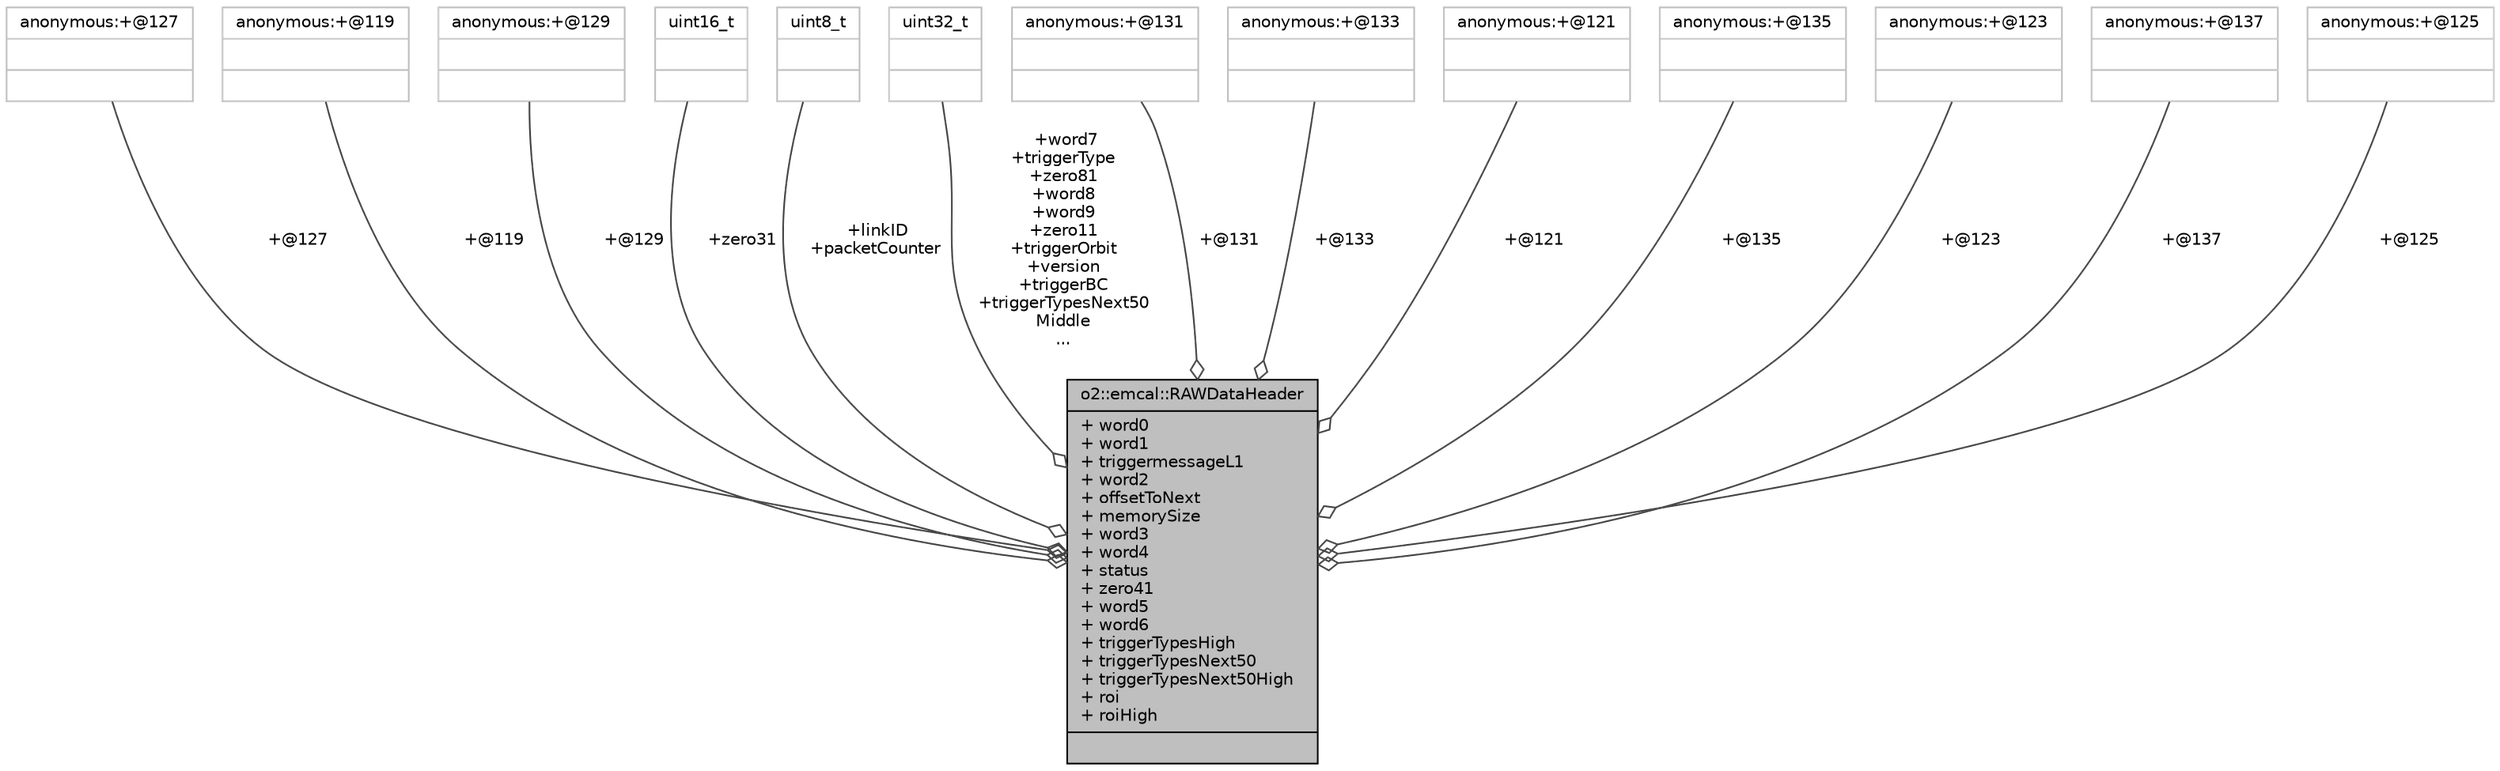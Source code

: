 digraph "o2::emcal::RAWDataHeader"
{
 // INTERACTIVE_SVG=YES
  bgcolor="transparent";
  edge [fontname="Helvetica",fontsize="10",labelfontname="Helvetica",labelfontsize="10"];
  node [fontname="Helvetica",fontsize="10",shape=record];
  Node1 [label="{o2::emcal::RAWDataHeader\n|+ word0\l+ word1\l+ triggermessageL1\l+ word2\l+ offsetToNext\l+ memorySize\l+ word3\l+ word4\l+ status\l+ zero41\l+ word5\l+ word6\l+ triggerTypesHigh\l+ triggerTypesNext50\l+ triggerTypesNext50High\l+ roi\l+ roiHigh\l|}",height=0.2,width=0.4,color="black", fillcolor="grey75", style="filled", fontcolor="black"];
  Node2 -> Node1 [color="grey25",fontsize="10",style="solid",label=" +@127" ,arrowhead="odiamond",fontname="Helvetica"];
  Node2 [label="{anonymous:+@127\n||}",height=0.2,width=0.4,color="grey75"];
  Node3 -> Node1 [color="grey25",fontsize="10",style="solid",label=" +@119" ,arrowhead="odiamond",fontname="Helvetica"];
  Node3 [label="{anonymous:+@119\n||}",height=0.2,width=0.4,color="grey75"];
  Node4 -> Node1 [color="grey25",fontsize="10",style="solid",label=" +@129" ,arrowhead="odiamond",fontname="Helvetica"];
  Node4 [label="{anonymous:+@129\n||}",height=0.2,width=0.4,color="grey75"];
  Node5 -> Node1 [color="grey25",fontsize="10",style="solid",label=" +zero31" ,arrowhead="odiamond",fontname="Helvetica"];
  Node5 [label="{uint16_t\n||}",height=0.2,width=0.4,color="grey75"];
  Node6 -> Node1 [color="grey25",fontsize="10",style="solid",label=" +linkID\n+packetCounter" ,arrowhead="odiamond",fontname="Helvetica"];
  Node6 [label="{uint8_t\n||}",height=0.2,width=0.4,color="grey75"];
  Node7 -> Node1 [color="grey25",fontsize="10",style="solid",label=" +word7\n+triggerType\n+zero81\n+word8\n+word9\n+zero11\n+triggerOrbit\n+version\n+triggerBC\n+triggerTypesNext50\lMiddle\n..." ,arrowhead="odiamond",fontname="Helvetica"];
  Node7 [label="{uint32_t\n||}",height=0.2,width=0.4,color="grey75"];
  Node8 -> Node1 [color="grey25",fontsize="10",style="solid",label=" +@131" ,arrowhead="odiamond",fontname="Helvetica"];
  Node8 [label="{anonymous:+@131\n||}",height=0.2,width=0.4,color="grey75"];
  Node9 -> Node1 [color="grey25",fontsize="10",style="solid",label=" +@133" ,arrowhead="odiamond",fontname="Helvetica"];
  Node9 [label="{anonymous:+@133\n||}",height=0.2,width=0.4,color="grey75"];
  Node10 -> Node1 [color="grey25",fontsize="10",style="solid",label=" +@121" ,arrowhead="odiamond",fontname="Helvetica"];
  Node10 [label="{anonymous:+@121\n||}",height=0.2,width=0.4,color="grey75"];
  Node11 -> Node1 [color="grey25",fontsize="10",style="solid",label=" +@135" ,arrowhead="odiamond",fontname="Helvetica"];
  Node11 [label="{anonymous:+@135\n||}",height=0.2,width=0.4,color="grey75"];
  Node12 -> Node1 [color="grey25",fontsize="10",style="solid",label=" +@123" ,arrowhead="odiamond",fontname="Helvetica"];
  Node12 [label="{anonymous:+@123\n||}",height=0.2,width=0.4,color="grey75"];
  Node13 -> Node1 [color="grey25",fontsize="10",style="solid",label=" +@137" ,arrowhead="odiamond",fontname="Helvetica"];
  Node13 [label="{anonymous:+@137\n||}",height=0.2,width=0.4,color="grey75"];
  Node14 -> Node1 [color="grey25",fontsize="10",style="solid",label=" +@125" ,arrowhead="odiamond",fontname="Helvetica"];
  Node14 [label="{anonymous:+@125\n||}",height=0.2,width=0.4,color="grey75"];
}
